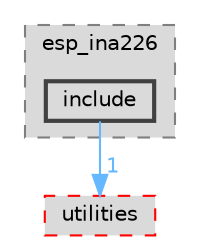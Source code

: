 digraph "components/peripherals/i2c/esp_ina226/include"
{
 // LATEX_PDF_SIZE
  bgcolor="transparent";
  edge [fontname=Helvetica,fontsize=10,labelfontname=Helvetica,labelfontsize=10];
  node [fontname=Helvetica,fontsize=10,shape=box,height=0.2,width=0.4];
  compound=true
  subgraph clusterdir_11880a88aeb17b720e7a8bebef9d2d71 {
    graph [ bgcolor="#dadada", pencolor="grey50", label="esp_ina226", fontname=Helvetica,fontsize=10 style="filled,dashed", URL="dir_11880a88aeb17b720e7a8bebef9d2d71.html",tooltip=""]
  dir_c0c6ed27134d935a850a7ccbc22250aa [label="include", fillcolor="#dadada", color="grey25", style="filled,bold", URL="dir_c0c6ed27134d935a850a7ccbc22250aa.html",tooltip=""];
  }
  dir_59ed5374a4f6b52e0256717e78b786a3 [label="utilities", fillcolor="#dadada", color="red", style="filled,dashed", URL="dir_59ed5374a4f6b52e0256717e78b786a3.html",tooltip=""];
  dir_c0c6ed27134d935a850a7ccbc22250aa->dir_59ed5374a4f6b52e0256717e78b786a3 [headlabel="1", labeldistance=1.5 headhref="dir_000054_000086.html" href="dir_000054_000086.html" color="steelblue1" fontcolor="steelblue1"];
}
